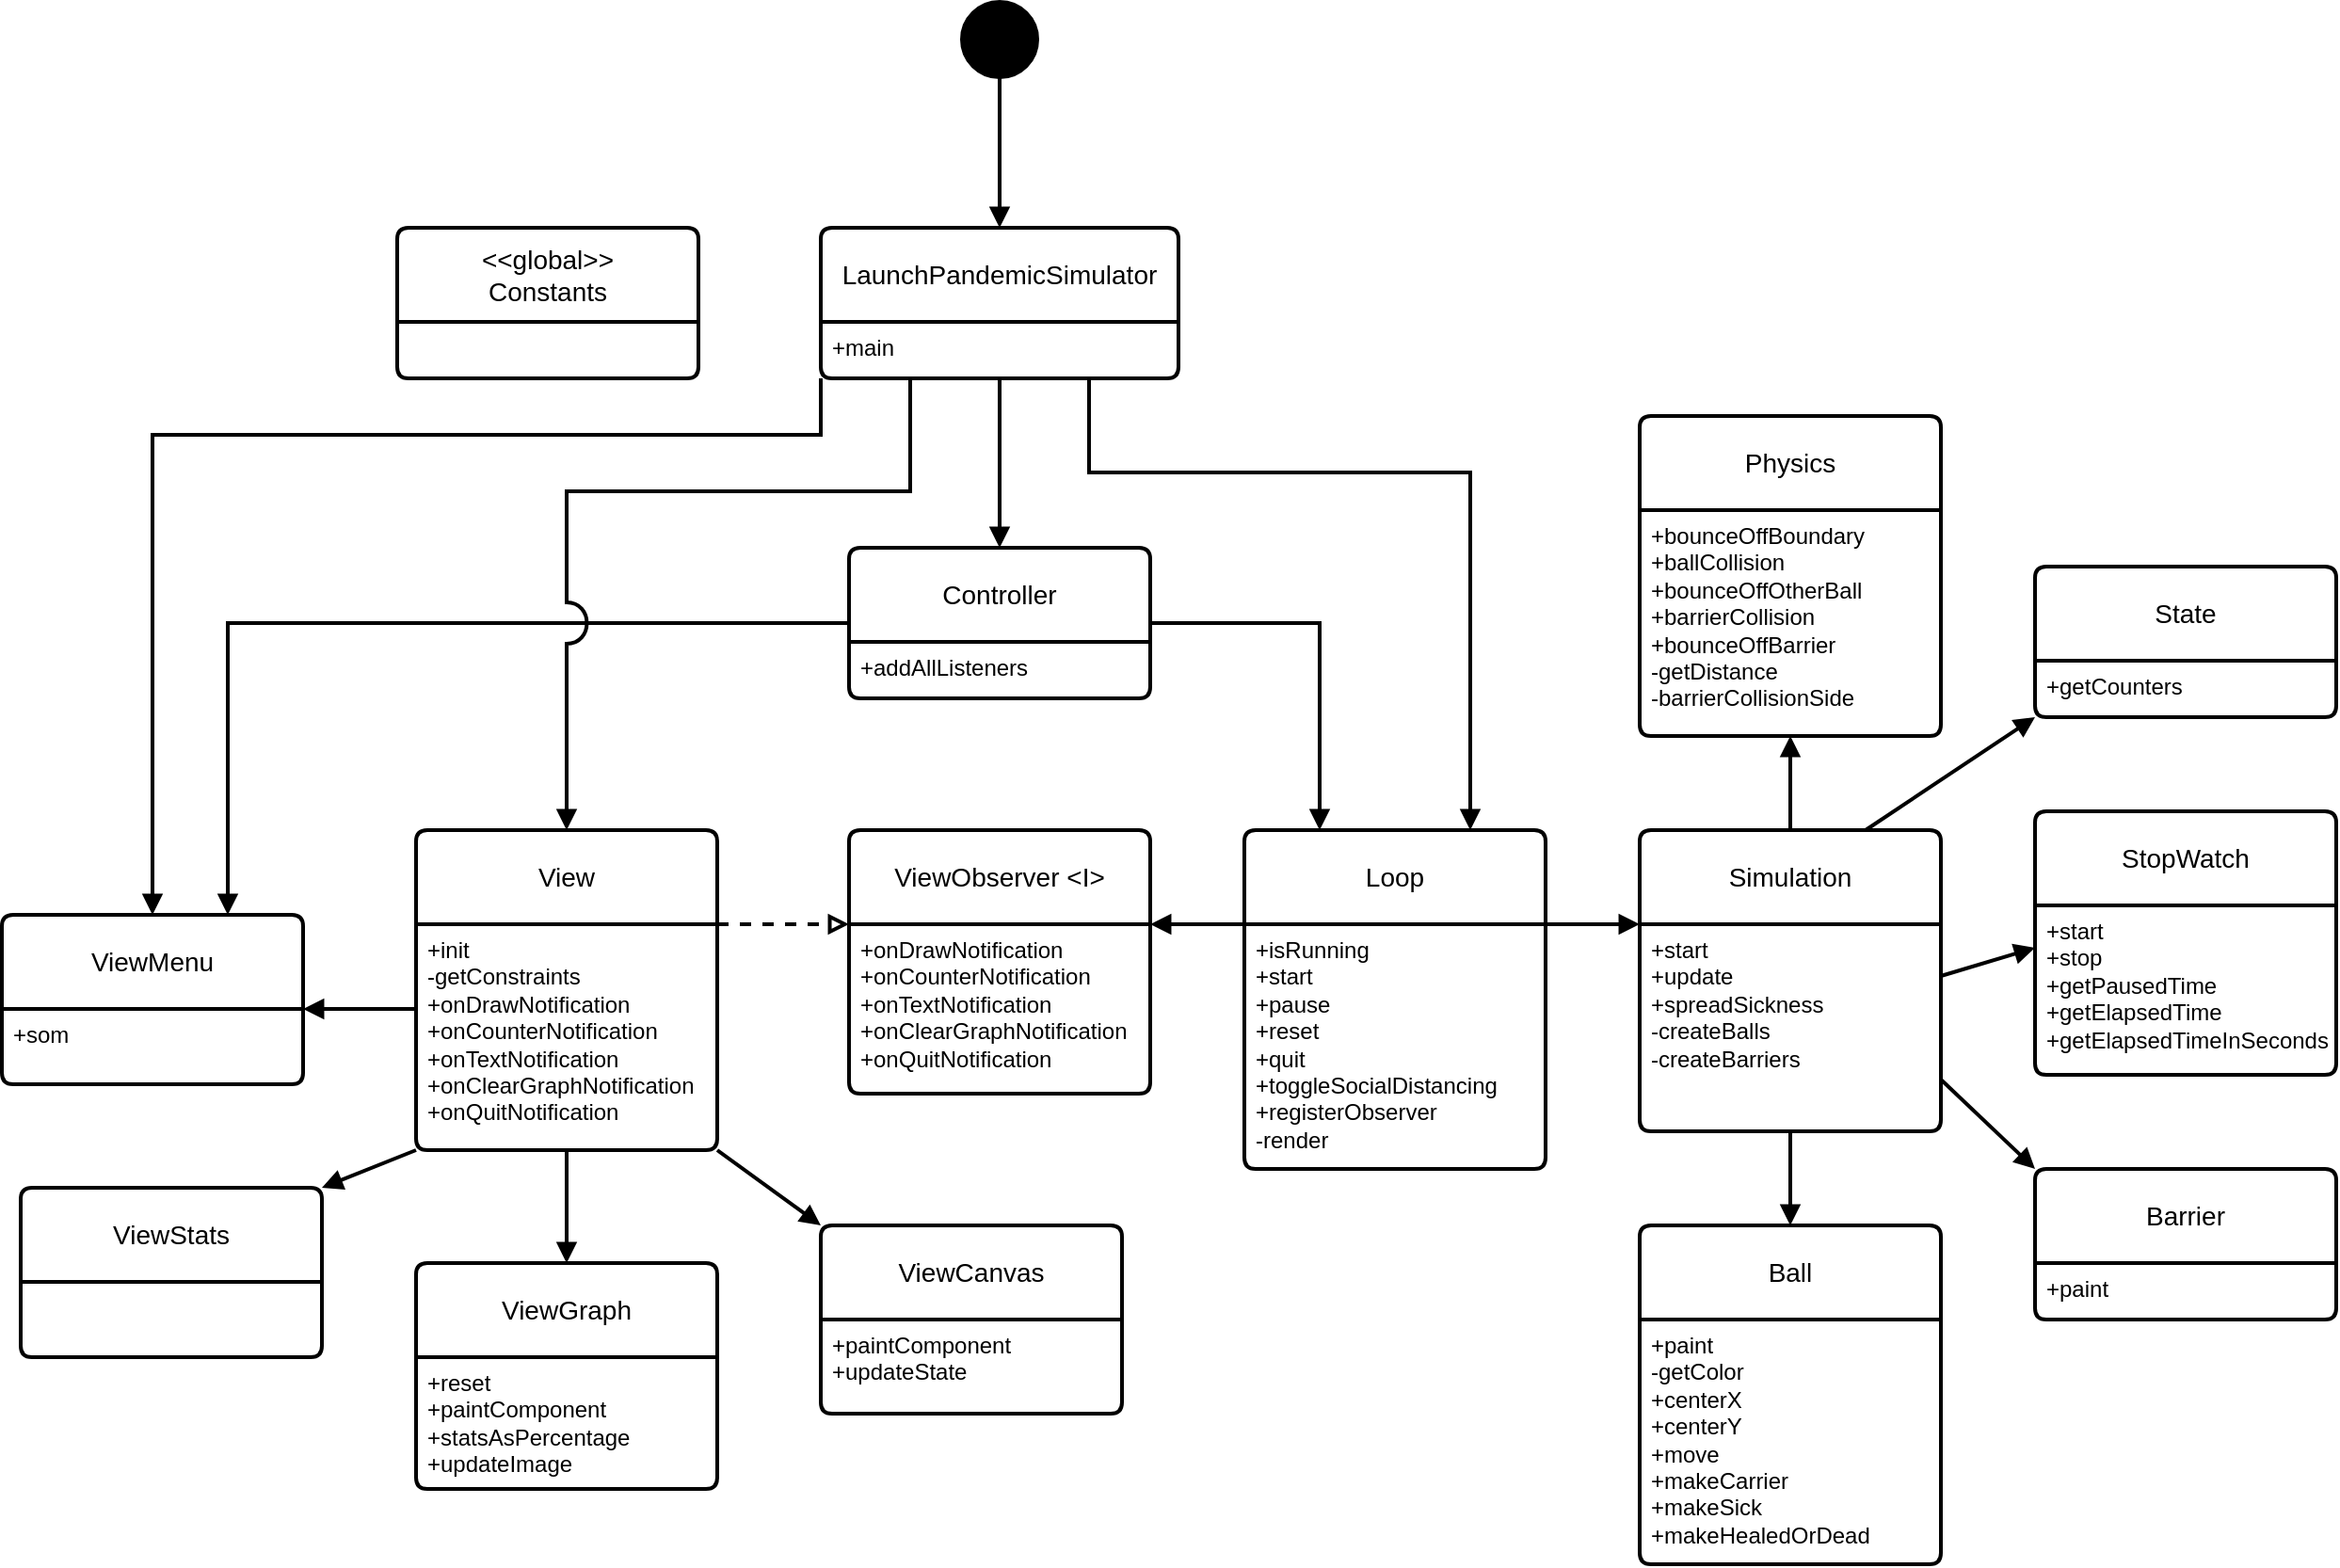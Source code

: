 <mxfile version="22.1.16" type="device">
  <diagram name="Page-1" id="EuUw42VtQpdWw6-Kvyys">
    <mxGraphModel dx="2271" dy="2099" grid="1" gridSize="10" guides="1" tooltips="1" connect="1" arrows="1" fold="1" page="1" pageScale="1" pageWidth="850" pageHeight="1100" math="0" shadow="0">
      <root>
        <mxCell id="0" />
        <mxCell id="1" parent="0" />
        <mxCell id="q6OSs7CihoF1HEclPWef-27" style="rounded=0;orthogonalLoop=1;jettySize=auto;html=1;exitX=-0.003;exitY=0.375;exitDx=0;exitDy=0;entryX=1;entryY=0;entryDx=0;entryDy=0;strokeWidth=2;endArrow=block;endFill=1;exitPerimeter=0;" edge="1" parent="1" source="H1L8KWAx3ZCyEtPVx_r6-3" target="q6OSs7CihoF1HEclPWef-25">
          <mxGeometry relative="1" as="geometry" />
        </mxCell>
        <mxCell id="H1L8KWAx3ZCyEtPVx_r6-2" value="View" style="swimlane;childLayout=stackLayout;horizontal=1;startSize=50;horizontalStack=0;rounded=1;fontSize=14;fontStyle=0;strokeWidth=2;resizeParent=0;resizeLast=1;shadow=0;dashed=0;align=center;arcSize=4;whiteSpace=wrap;html=1;" parent="1" vertex="1">
          <mxGeometry x="80" y="70" width="160" height="170" as="geometry" />
        </mxCell>
        <mxCell id="H1L8KWAx3ZCyEtPVx_r6-3" value="+init&lt;br&gt;-getConstraints&lt;br&gt;+onDrawNotification&lt;br&gt;+onCounterNotification&lt;br&gt;+onTextNotification&lt;br&gt;+onClearGraphNotification&lt;br&gt;+onQuitNotification" style="align=left;strokeColor=none;fillColor=none;spacingLeft=4;fontSize=12;verticalAlign=top;resizable=0;rotatable=0;part=1;html=1;" parent="H1L8KWAx3ZCyEtPVx_r6-2" vertex="1">
          <mxGeometry y="50" width="160" height="120" as="geometry" />
        </mxCell>
        <mxCell id="H1L8KWAx3ZCyEtPVx_r6-15" style="edgeStyle=orthogonalEdgeStyle;rounded=0;orthogonalLoop=1;jettySize=auto;html=1;exitX=0.5;exitY=1;exitDx=0;exitDy=0;" parent="H1L8KWAx3ZCyEtPVx_r6-2" source="H1L8KWAx3ZCyEtPVx_r6-3" target="H1L8KWAx3ZCyEtPVx_r6-3" edge="1">
          <mxGeometry relative="1" as="geometry" />
        </mxCell>
        <mxCell id="H1L8KWAx3ZCyEtPVx_r6-10" value="ViewObserver &amp;lt;I&amp;gt;" style="swimlane;childLayout=stackLayout;horizontal=1;startSize=50;horizontalStack=0;rounded=1;fontSize=14;fontStyle=0;strokeWidth=2;resizeParent=0;resizeLast=1;shadow=0;dashed=0;align=center;arcSize=4;whiteSpace=wrap;html=1;" parent="1" vertex="1">
          <mxGeometry x="310" y="70" width="160" height="140" as="geometry" />
        </mxCell>
        <mxCell id="H1L8KWAx3ZCyEtPVx_r6-11" value="+onDrawNotification&lt;br style=&quot;border-color: var(--border-color);&quot;&gt;+onCounterNotification&lt;br style=&quot;border-color: var(--border-color);&quot;&gt;+onTextNotification&lt;br style=&quot;border-color: var(--border-color);&quot;&gt;+onClearGraphNotification&lt;br style=&quot;border-color: var(--border-color);&quot;&gt;+onQuitNotification" style="align=left;strokeColor=none;fillColor=none;spacingLeft=4;fontSize=12;verticalAlign=top;resizable=0;rotatable=0;part=1;html=1;" parent="H1L8KWAx3ZCyEtPVx_r6-10" vertex="1">
          <mxGeometry y="50" width="160" height="90" as="geometry" />
        </mxCell>
        <mxCell id="H1L8KWAx3ZCyEtPVx_r6-41" style="rounded=0;orthogonalLoop=1;jettySize=auto;html=1;exitX=1;exitY=0;exitDx=0;exitDy=0;strokeWidth=2;endArrow=block;endFill=1;startArrow=none;startFill=0;entryX=0;entryY=0;entryDx=0;entryDy=0;entryPerimeter=0;" parent="1" source="H1L8KWAx3ZCyEtPVx_r6-9" edge="1" target="q6OSs7CihoF1HEclPWef-3">
          <mxGeometry relative="1" as="geometry">
            <mxPoint x="770" y="120" as="targetPoint" />
          </mxGeometry>
        </mxCell>
        <mxCell id="H1L8KWAx3ZCyEtPVx_r6-8" value="Loop" style="swimlane;childLayout=stackLayout;horizontal=1;startSize=50;horizontalStack=0;rounded=1;fontSize=14;fontStyle=0;strokeWidth=2;resizeParent=0;resizeLast=1;shadow=0;dashed=0;align=center;arcSize=4;whiteSpace=wrap;html=1;" parent="1" vertex="1">
          <mxGeometry x="520" y="70" width="160" height="180" as="geometry" />
        </mxCell>
        <mxCell id="H1L8KWAx3ZCyEtPVx_r6-9" value="+isRunning&lt;br&gt;+start&lt;br&gt;+pause&lt;br&gt;+reset&lt;br&gt;+quit&lt;br&gt;+toggleSocialDistancing&lt;br&gt;+registerObserver&lt;br&gt;-render" style="align=left;strokeColor=none;fillColor=none;spacingLeft=4;fontSize=12;verticalAlign=top;resizable=0;rotatable=0;part=1;html=1;" parent="H1L8KWAx3ZCyEtPVx_r6-8" vertex="1">
          <mxGeometry y="50" width="160" height="130" as="geometry" />
        </mxCell>
        <mxCell id="q6OSs7CihoF1HEclPWef-43" style="edgeStyle=orthogonalEdgeStyle;rounded=0;orthogonalLoop=1;jettySize=auto;html=1;exitX=0;exitY=0.5;exitDx=0;exitDy=0;entryX=0.75;entryY=0;entryDx=0;entryDy=0;strokeWidth=2;endArrow=block;endFill=1;" edge="1" parent="1" source="H1L8KWAx3ZCyEtPVx_r6-6" target="q6OSs7CihoF1HEclPWef-24">
          <mxGeometry relative="1" as="geometry" />
        </mxCell>
        <mxCell id="q6OSs7CihoF1HEclPWef-44" style="edgeStyle=orthogonalEdgeStyle;rounded=0;orthogonalLoop=1;jettySize=auto;html=1;exitX=1;exitY=0.5;exitDx=0;exitDy=0;entryX=0.25;entryY=0;entryDx=0;entryDy=0;strokeWidth=2;endArrow=block;endFill=1;" edge="1" parent="1" source="H1L8KWAx3ZCyEtPVx_r6-6" target="H1L8KWAx3ZCyEtPVx_r6-8">
          <mxGeometry relative="1" as="geometry" />
        </mxCell>
        <mxCell id="H1L8KWAx3ZCyEtPVx_r6-6" value="Controller" style="swimlane;childLayout=stackLayout;horizontal=1;startSize=50;horizontalStack=0;rounded=1;fontSize=14;fontStyle=0;strokeWidth=2;resizeParent=0;resizeLast=1;shadow=0;dashed=0;align=center;arcSize=4;whiteSpace=wrap;html=1;" parent="1" vertex="1">
          <mxGeometry x="310" y="-80" width="160" height="80" as="geometry" />
        </mxCell>
        <mxCell id="H1L8KWAx3ZCyEtPVx_r6-7" value="+addAllListeners" style="align=left;strokeColor=none;fillColor=none;spacingLeft=4;fontSize=12;verticalAlign=top;resizable=0;rotatable=0;part=1;html=1;" parent="H1L8KWAx3ZCyEtPVx_r6-6" vertex="1">
          <mxGeometry y="50" width="160" height="30" as="geometry" />
        </mxCell>
        <mxCell id="H1L8KWAx3ZCyEtPVx_r6-32" value="Physics" style="swimlane;childLayout=stackLayout;horizontal=1;startSize=50;horizontalStack=0;rounded=1;fontSize=14;fontStyle=0;strokeWidth=2;resizeParent=0;resizeLast=1;shadow=0;dashed=0;align=center;arcSize=4;whiteSpace=wrap;html=1;" parent="1" vertex="1">
          <mxGeometry x="730" y="-150" width="160" height="170" as="geometry" />
        </mxCell>
        <mxCell id="H1L8KWAx3ZCyEtPVx_r6-33" value="+bounceOffBoundary&lt;br&gt;+ballCollision&lt;br&gt;+bounceOffOtherBall&lt;br&gt;+barrierCollision&lt;br&gt;+bounceOffBarrier&lt;br&gt;-getDistance&lt;br&gt;-barrierCollisionSide" style="align=left;strokeColor=none;fillColor=none;spacingLeft=4;fontSize=12;verticalAlign=top;resizable=0;rotatable=0;part=1;html=1;" parent="H1L8KWAx3ZCyEtPVx_r6-32" vertex="1">
          <mxGeometry y="50" width="160" height="120" as="geometry" />
        </mxCell>
        <mxCell id="H1L8KWAx3ZCyEtPVx_r6-37" value="LaunchPandemicSimulator" style="swimlane;childLayout=stackLayout;horizontal=1;startSize=50;horizontalStack=0;rounded=1;fontSize=14;fontStyle=0;strokeWidth=2;resizeParent=0;resizeLast=1;shadow=0;dashed=0;align=center;arcSize=4;whiteSpace=wrap;html=1;" parent="1" vertex="1">
          <mxGeometry x="295" y="-250" width="190" height="80" as="geometry" />
        </mxCell>
        <mxCell id="H1L8KWAx3ZCyEtPVx_r6-38" value="+main" style="align=left;strokeColor=none;fillColor=none;spacingLeft=4;fontSize=12;verticalAlign=top;resizable=0;rotatable=0;part=1;html=1;" parent="H1L8KWAx3ZCyEtPVx_r6-37" vertex="1">
          <mxGeometry y="50" width="190" height="30" as="geometry" />
        </mxCell>
        <mxCell id="H1L8KWAx3ZCyEtPVx_r6-50" value="&amp;lt;&amp;lt;global&amp;gt;&amp;gt;&lt;br&gt;Constants" style="swimlane;childLayout=stackLayout;horizontal=1;startSize=50;horizontalStack=0;rounded=1;fontSize=14;fontStyle=0;strokeWidth=2;resizeParent=0;resizeLast=1;shadow=0;dashed=0;align=center;arcSize=4;whiteSpace=wrap;html=1;" parent="1" vertex="1">
          <mxGeometry x="70" y="-250" width="160" height="80" as="geometry" />
        </mxCell>
        <mxCell id="H1L8KWAx3ZCyEtPVx_r6-52" style="edgeStyle=orthogonalEdgeStyle;rounded=0;orthogonalLoop=1;jettySize=auto;html=1;exitX=0.5;exitY=1;exitDx=0;exitDy=0;" parent="H1L8KWAx3ZCyEtPVx_r6-50" edge="1">
          <mxGeometry relative="1" as="geometry">
            <mxPoint x="80" y="80" as="sourcePoint" />
            <mxPoint x="80" y="80" as="targetPoint" />
          </mxGeometry>
        </mxCell>
        <mxCell id="H1L8KWAx3ZCyEtPVx_r6-59" style="edgeStyle=orthogonalEdgeStyle;rounded=0;orthogonalLoop=1;jettySize=auto;html=1;exitX=0.5;exitY=1;exitDx=0;exitDy=0;exitPerimeter=0;entryX=0.5;entryY=0;entryDx=0;entryDy=0;strokeWidth=2;endArrow=block;endFill=1;" parent="1" source="H1L8KWAx3ZCyEtPVx_r6-58" target="H1L8KWAx3ZCyEtPVx_r6-37" edge="1">
          <mxGeometry relative="1" as="geometry" />
        </mxCell>
        <mxCell id="H1L8KWAx3ZCyEtPVx_r6-58" value="" style="strokeWidth=2;html=1;shape=mxgraph.flowchart.start_2;whiteSpace=wrap;gradientColor=none;fillColor=#000000;" parent="1" vertex="1">
          <mxGeometry x="370" y="-370" width="40" height="40" as="geometry" />
        </mxCell>
        <mxCell id="bJIkvpA4lVAIt0Bt3T95-15" style="edgeStyle=orthogonalEdgeStyle;rounded=0;orthogonalLoop=1;jettySize=auto;html=1;exitX=0;exitY=0;exitDx=0;exitDy=0;entryX=1;entryY=0;entryDx=0;entryDy=0;strokeWidth=2;endArrow=block;endFill=1;" parent="1" source="H1L8KWAx3ZCyEtPVx_r6-9" target="H1L8KWAx3ZCyEtPVx_r6-11" edge="1">
          <mxGeometry relative="1" as="geometry">
            <Array as="points">
              <mxPoint x="510" y="120" />
              <mxPoint x="510" y="120" />
            </Array>
          </mxGeometry>
        </mxCell>
        <mxCell id="bJIkvpA4lVAIt0Bt3T95-16" style="edgeStyle=orthogonalEdgeStyle;rounded=0;orthogonalLoop=1;jettySize=auto;html=1;exitX=1;exitY=0;exitDx=0;exitDy=0;entryX=0;entryY=0;entryDx=0;entryDy=0;strokeWidth=2;dashed=1;endArrow=block;endFill=0;" parent="1" source="H1L8KWAx3ZCyEtPVx_r6-3" target="H1L8KWAx3ZCyEtPVx_r6-11" edge="1">
          <mxGeometry relative="1" as="geometry">
            <Array as="points">
              <mxPoint x="250" y="120" />
              <mxPoint x="250" y="120" />
            </Array>
          </mxGeometry>
        </mxCell>
        <mxCell id="q6OSs7CihoF1HEclPWef-21" style="rounded=0;orthogonalLoop=1;jettySize=auto;html=1;exitX=0.75;exitY=0;exitDx=0;exitDy=0;entryX=0;entryY=1;entryDx=0;entryDy=0;strokeWidth=2;endArrow=block;endFill=1;" edge="1" parent="1" source="q6OSs7CihoF1HEclPWef-2" target="q6OSs7CihoF1HEclPWef-7">
          <mxGeometry relative="1" as="geometry" />
        </mxCell>
        <mxCell id="q6OSs7CihoF1HEclPWef-22" style="rounded=0;orthogonalLoop=1;jettySize=auto;html=1;exitX=0.5;exitY=0;exitDx=0;exitDy=0;entryX=0.5;entryY=1;entryDx=0;entryDy=0;endArrow=block;endFill=1;strokeWidth=2;" edge="1" parent="1" source="q6OSs7CihoF1HEclPWef-2" target="H1L8KWAx3ZCyEtPVx_r6-33">
          <mxGeometry relative="1" as="geometry" />
        </mxCell>
        <mxCell id="q6OSs7CihoF1HEclPWef-2" value="Simulation" style="swimlane;childLayout=stackLayout;horizontal=1;startSize=50;horizontalStack=0;rounded=1;fontSize=14;fontStyle=0;strokeWidth=2;resizeParent=0;resizeLast=1;shadow=0;dashed=0;align=center;arcSize=4;whiteSpace=wrap;html=1;" vertex="1" parent="1">
          <mxGeometry x="730" y="70" width="160" height="160" as="geometry" />
        </mxCell>
        <mxCell id="q6OSs7CihoF1HEclPWef-3" value="+start&lt;br&gt;+update&lt;br&gt;+spreadSickness&lt;br&gt;-createBalls&lt;br&gt;-createBarriers" style="align=left;strokeColor=none;fillColor=none;spacingLeft=4;fontSize=12;verticalAlign=top;resizable=0;rotatable=0;part=1;html=1;" vertex="1" parent="q6OSs7CihoF1HEclPWef-2">
          <mxGeometry y="50" width="160" height="110" as="geometry" />
        </mxCell>
        <mxCell id="q6OSs7CihoF1HEclPWef-6" value="State" style="swimlane;childLayout=stackLayout;horizontal=1;startSize=50;horizontalStack=0;rounded=1;fontSize=14;fontStyle=0;strokeWidth=2;resizeParent=0;resizeLast=1;shadow=0;dashed=0;align=center;arcSize=4;whiteSpace=wrap;html=1;" vertex="1" parent="1">
          <mxGeometry x="940" y="-70" width="160" height="80" as="geometry" />
        </mxCell>
        <mxCell id="q6OSs7CihoF1HEclPWef-7" value="+getCounters" style="align=left;strokeColor=none;fillColor=none;spacingLeft=4;fontSize=12;verticalAlign=top;resizable=0;rotatable=0;part=1;html=1;" vertex="1" parent="q6OSs7CihoF1HEclPWef-6">
          <mxGeometry y="50" width="160" height="30" as="geometry" />
        </mxCell>
        <mxCell id="q6OSs7CihoF1HEclPWef-8" value="StopWatch" style="swimlane;childLayout=stackLayout;horizontal=1;startSize=50;horizontalStack=0;rounded=1;fontSize=14;fontStyle=0;strokeWidth=2;resizeParent=0;resizeLast=1;shadow=0;dashed=0;align=center;arcSize=4;whiteSpace=wrap;html=1;" vertex="1" parent="1">
          <mxGeometry x="940" y="60" width="160" height="140" as="geometry" />
        </mxCell>
        <mxCell id="q6OSs7CihoF1HEclPWef-9" value="+start&lt;br&gt;+stop&lt;br&gt;+getPausedTime&lt;br&gt;+getElapsedTime&lt;br&gt;+getElapsedTimeInSeconds" style="align=left;strokeColor=none;fillColor=none;spacingLeft=4;fontSize=12;verticalAlign=top;resizable=0;rotatable=0;part=1;html=1;" vertex="1" parent="q6OSs7CihoF1HEclPWef-8">
          <mxGeometry y="50" width="160" height="90" as="geometry" />
        </mxCell>
        <mxCell id="q6OSs7CihoF1HEclPWef-10" value="Barrier" style="swimlane;childLayout=stackLayout;horizontal=1;startSize=50;horizontalStack=0;rounded=1;fontSize=14;fontStyle=0;strokeWidth=2;resizeParent=0;resizeLast=1;shadow=0;dashed=0;align=center;arcSize=4;whiteSpace=wrap;html=1;" vertex="1" parent="1">
          <mxGeometry x="940" y="250" width="160" height="80" as="geometry" />
        </mxCell>
        <mxCell id="q6OSs7CihoF1HEclPWef-11" value="+paint" style="align=left;strokeColor=none;fillColor=none;spacingLeft=4;fontSize=12;verticalAlign=top;resizable=0;rotatable=0;part=1;html=1;" vertex="1" parent="q6OSs7CihoF1HEclPWef-10">
          <mxGeometry y="50" width="160" height="30" as="geometry" />
        </mxCell>
        <mxCell id="q6OSs7CihoF1HEclPWef-12" value="Ball" style="swimlane;childLayout=stackLayout;horizontal=1;startSize=50;horizontalStack=0;rounded=1;fontSize=14;fontStyle=0;strokeWidth=2;resizeParent=0;resizeLast=1;shadow=0;dashed=0;align=center;arcSize=4;whiteSpace=wrap;html=1;" vertex="1" parent="1">
          <mxGeometry x="730" y="280" width="160" height="180" as="geometry" />
        </mxCell>
        <mxCell id="q6OSs7CihoF1HEclPWef-13" value="+paint&lt;br&gt;-getColor&lt;br&gt;+centerX&lt;br&gt;+centerY&lt;br&gt;+move&lt;br&gt;+makeCarrier&lt;br&gt;+makeSick&lt;br&gt;+makeHealedOrDead" style="align=left;strokeColor=none;fillColor=none;spacingLeft=4;fontSize=12;verticalAlign=top;resizable=0;rotatable=0;part=1;html=1;" vertex="1" parent="q6OSs7CihoF1HEclPWef-12">
          <mxGeometry y="50" width="160" height="130" as="geometry" />
        </mxCell>
        <mxCell id="q6OSs7CihoF1HEclPWef-17" style="edgeStyle=orthogonalEdgeStyle;rounded=0;orthogonalLoop=1;jettySize=auto;html=1;exitX=0.5;exitY=1;exitDx=0;exitDy=0;entryX=0.5;entryY=0;entryDx=0;entryDy=0;strokeWidth=2;endArrow=block;endFill=1;" edge="1" parent="1" source="q6OSs7CihoF1HEclPWef-3" target="q6OSs7CihoF1HEclPWef-12">
          <mxGeometry relative="1" as="geometry" />
        </mxCell>
        <mxCell id="q6OSs7CihoF1HEclPWef-19" style="rounded=0;orthogonalLoop=1;jettySize=auto;html=1;exitX=1;exitY=0.25;exitDx=0;exitDy=0;entryX=0;entryY=0.25;entryDx=0;entryDy=0;endArrow=block;endFill=1;strokeWidth=2;" edge="1" parent="1" source="q6OSs7CihoF1HEclPWef-3" target="q6OSs7CihoF1HEclPWef-9">
          <mxGeometry relative="1" as="geometry" />
        </mxCell>
        <mxCell id="q6OSs7CihoF1HEclPWef-20" style="rounded=0;orthogonalLoop=1;jettySize=auto;html=1;exitX=1;exitY=0.75;exitDx=0;exitDy=0;strokeWidth=2;endArrow=block;endFill=1;entryX=0;entryY=0;entryDx=0;entryDy=0;" edge="1" parent="1" source="q6OSs7CihoF1HEclPWef-3" target="q6OSs7CihoF1HEclPWef-10">
          <mxGeometry relative="1" as="geometry" />
        </mxCell>
        <mxCell id="q6OSs7CihoF1HEclPWef-24" value="ViewMenu" style="swimlane;childLayout=stackLayout;horizontal=1;startSize=50;horizontalStack=0;rounded=1;fontSize=14;fontStyle=0;strokeWidth=2;resizeParent=0;resizeLast=1;shadow=0;dashed=0;align=center;arcSize=4;whiteSpace=wrap;html=1;" vertex="1" parent="1">
          <mxGeometry x="-140" y="115" width="160" height="90" as="geometry" />
        </mxCell>
        <mxCell id="q6OSs7CihoF1HEclPWef-25" value="+som" style="align=left;strokeColor=none;fillColor=none;spacingLeft=4;fontSize=12;verticalAlign=top;resizable=0;rotatable=0;part=1;html=1;" vertex="1" parent="q6OSs7CihoF1HEclPWef-24">
          <mxGeometry y="50" width="160" height="40" as="geometry" />
        </mxCell>
        <mxCell id="q6OSs7CihoF1HEclPWef-26" style="edgeStyle=orthogonalEdgeStyle;rounded=0;orthogonalLoop=1;jettySize=auto;html=1;exitX=0.5;exitY=1;exitDx=0;exitDy=0;" edge="1" parent="q6OSs7CihoF1HEclPWef-24" source="q6OSs7CihoF1HEclPWef-25" target="q6OSs7CihoF1HEclPWef-25">
          <mxGeometry relative="1" as="geometry" />
        </mxCell>
        <mxCell id="q6OSs7CihoF1HEclPWef-38" style="rounded=0;orthogonalLoop=1;jettySize=auto;html=1;exitX=1;exitY=0;exitDx=0;exitDy=0;entryX=0;entryY=1;entryDx=0;entryDy=0;strokeWidth=2;endArrow=none;endFill=0;startArrow=block;startFill=1;" edge="1" parent="1" source="q6OSs7CihoF1HEclPWef-28" target="H1L8KWAx3ZCyEtPVx_r6-3">
          <mxGeometry relative="1" as="geometry" />
        </mxCell>
        <mxCell id="q6OSs7CihoF1HEclPWef-28" value="ViewStats" style="swimlane;childLayout=stackLayout;horizontal=1;startSize=50;horizontalStack=0;rounded=1;fontSize=14;fontStyle=0;strokeWidth=2;resizeParent=0;resizeLast=1;shadow=0;dashed=0;align=center;arcSize=4;whiteSpace=wrap;html=1;" vertex="1" parent="1">
          <mxGeometry x="-130" y="260" width="160" height="90" as="geometry" />
        </mxCell>
        <mxCell id="q6OSs7CihoF1HEclPWef-30" style="edgeStyle=orthogonalEdgeStyle;rounded=0;orthogonalLoop=1;jettySize=auto;html=1;exitX=0.5;exitY=1;exitDx=0;exitDy=0;" edge="1" parent="q6OSs7CihoF1HEclPWef-28">
          <mxGeometry relative="1" as="geometry">
            <mxPoint x="80" y="170" as="sourcePoint" />
            <mxPoint x="80" y="170" as="targetPoint" />
          </mxGeometry>
        </mxCell>
        <mxCell id="q6OSs7CihoF1HEclPWef-40" value="" style="rounded=0;orthogonalLoop=1;jettySize=auto;html=1;endArrow=none;endFill=0;strokeWidth=2;entryX=0.5;entryY=1;entryDx=0;entryDy=0;startArrow=block;startFill=1;" edge="1" parent="1" source="q6OSs7CihoF1HEclPWef-31" target="H1L8KWAx3ZCyEtPVx_r6-3">
          <mxGeometry relative="1" as="geometry">
            <mxPoint x="150" y="230" as="targetPoint" />
          </mxGeometry>
        </mxCell>
        <mxCell id="q6OSs7CihoF1HEclPWef-31" value="ViewGraph" style="swimlane;childLayout=stackLayout;horizontal=1;startSize=50;horizontalStack=0;rounded=1;fontSize=14;fontStyle=0;strokeWidth=2;resizeParent=0;resizeLast=1;shadow=0;dashed=0;align=center;arcSize=4;whiteSpace=wrap;html=1;" vertex="1" parent="1">
          <mxGeometry x="80" y="300" width="160" height="120" as="geometry" />
        </mxCell>
        <mxCell id="q6OSs7CihoF1HEclPWef-32" value="+reset&lt;br&gt;+paintComponent&lt;br&gt;+statsAsPercentage&lt;br&gt;+updateImage" style="align=left;strokeColor=none;fillColor=none;spacingLeft=4;fontSize=12;verticalAlign=top;resizable=0;rotatable=0;part=1;html=1;" vertex="1" parent="q6OSs7CihoF1HEclPWef-31">
          <mxGeometry y="50" width="160" height="70" as="geometry" />
        </mxCell>
        <mxCell id="q6OSs7CihoF1HEclPWef-33" style="edgeStyle=orthogonalEdgeStyle;rounded=0;orthogonalLoop=1;jettySize=auto;html=1;exitX=0.5;exitY=1;exitDx=0;exitDy=0;" edge="1" parent="q6OSs7CihoF1HEclPWef-31" source="q6OSs7CihoF1HEclPWef-32" target="q6OSs7CihoF1HEclPWef-32">
          <mxGeometry relative="1" as="geometry" />
        </mxCell>
        <mxCell id="q6OSs7CihoF1HEclPWef-41" style="rounded=0;orthogonalLoop=1;jettySize=auto;html=1;exitX=0;exitY=0;exitDx=0;exitDy=0;entryX=1;entryY=1;entryDx=0;entryDy=0;strokeWidth=2;endArrow=none;endFill=0;startArrow=block;startFill=1;" edge="1" parent="1" source="q6OSs7CihoF1HEclPWef-34" target="H1L8KWAx3ZCyEtPVx_r6-3">
          <mxGeometry relative="1" as="geometry" />
        </mxCell>
        <mxCell id="q6OSs7CihoF1HEclPWef-34" value="ViewCanvas" style="swimlane;childLayout=stackLayout;horizontal=1;startSize=50;horizontalStack=0;rounded=1;fontSize=14;fontStyle=0;strokeWidth=2;resizeParent=0;resizeLast=1;shadow=0;dashed=0;align=center;arcSize=4;whiteSpace=wrap;html=1;" vertex="1" parent="1">
          <mxGeometry x="295" y="280" width="160" height="100" as="geometry" />
        </mxCell>
        <mxCell id="q6OSs7CihoF1HEclPWef-35" value="+paintComponent&lt;br&gt;+updateState" style="align=left;strokeColor=none;fillColor=none;spacingLeft=4;fontSize=12;verticalAlign=top;resizable=0;rotatable=0;part=1;html=1;" vertex="1" parent="q6OSs7CihoF1HEclPWef-34">
          <mxGeometry y="50" width="160" height="50" as="geometry" />
        </mxCell>
        <mxCell id="q6OSs7CihoF1HEclPWef-36" style="edgeStyle=orthogonalEdgeStyle;rounded=0;orthogonalLoop=1;jettySize=auto;html=1;exitX=0.5;exitY=1;exitDx=0;exitDy=0;" edge="1" parent="q6OSs7CihoF1HEclPWef-34" source="q6OSs7CihoF1HEclPWef-35" target="q6OSs7CihoF1HEclPWef-35">
          <mxGeometry relative="1" as="geometry" />
        </mxCell>
        <mxCell id="q6OSs7CihoF1HEclPWef-45" style="edgeStyle=orthogonalEdgeStyle;rounded=0;orthogonalLoop=1;jettySize=auto;html=1;exitX=0.5;exitY=1;exitDx=0;exitDy=0;entryX=0.5;entryY=0;entryDx=0;entryDy=0;strokeWidth=2;endArrow=block;endFill=1;" edge="1" parent="1" source="H1L8KWAx3ZCyEtPVx_r6-38" target="H1L8KWAx3ZCyEtPVx_r6-6">
          <mxGeometry relative="1" as="geometry" />
        </mxCell>
        <mxCell id="q6OSs7CihoF1HEclPWef-46" style="edgeStyle=orthogonalEdgeStyle;rounded=0;orthogonalLoop=1;jettySize=auto;html=1;exitX=0.75;exitY=1;exitDx=0;exitDy=0;entryX=0.75;entryY=0;entryDx=0;entryDy=0;strokeWidth=2;endArrow=block;endFill=1;" edge="1" parent="1" source="H1L8KWAx3ZCyEtPVx_r6-38" target="H1L8KWAx3ZCyEtPVx_r6-8">
          <mxGeometry relative="1" as="geometry">
            <Array as="points">
              <mxPoint x="438" y="-120" />
              <mxPoint x="640" y="-120" />
            </Array>
          </mxGeometry>
        </mxCell>
        <mxCell id="q6OSs7CihoF1HEclPWef-47" style="edgeStyle=orthogonalEdgeStyle;rounded=0;orthogonalLoop=1;jettySize=auto;html=1;exitX=0.25;exitY=1;exitDx=0;exitDy=0;entryX=0.5;entryY=0;entryDx=0;entryDy=0;jumpStyle=arc;jumpSize=20;strokeWidth=2;endArrow=block;endFill=1;" edge="1" parent="1" source="H1L8KWAx3ZCyEtPVx_r6-38" target="H1L8KWAx3ZCyEtPVx_r6-2">
          <mxGeometry relative="1" as="geometry">
            <Array as="points">
              <mxPoint x="343" y="-110" />
              <mxPoint x="160" y="-110" />
            </Array>
          </mxGeometry>
        </mxCell>
        <mxCell id="q6OSs7CihoF1HEclPWef-48" style="edgeStyle=orthogonalEdgeStyle;rounded=0;orthogonalLoop=1;jettySize=auto;html=1;exitX=0;exitY=1;exitDx=0;exitDy=0;entryX=0.5;entryY=0;entryDx=0;entryDy=0;strokeWidth=2;endArrow=block;endFill=1;" edge="1" parent="1" source="H1L8KWAx3ZCyEtPVx_r6-38" target="q6OSs7CihoF1HEclPWef-24">
          <mxGeometry relative="1" as="geometry">
            <Array as="points">
              <mxPoint x="295" y="-140" />
              <mxPoint x="-60" y="-140" />
            </Array>
          </mxGeometry>
        </mxCell>
      </root>
    </mxGraphModel>
  </diagram>
</mxfile>

